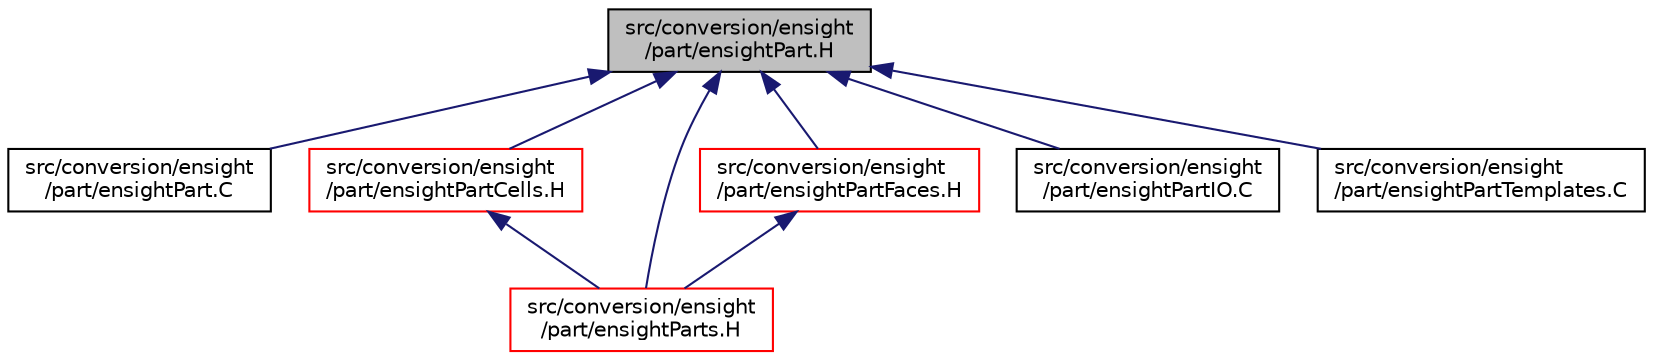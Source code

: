 digraph "src/conversion/ensight/part/ensightPart.H"
{
  bgcolor="transparent";
  edge [fontname="Helvetica",fontsize="10",labelfontname="Helvetica",labelfontsize="10"];
  node [fontname="Helvetica",fontsize="10",shape=record];
  Node240 [label="src/conversion/ensight\l/part/ensightPart.H",height=0.2,width=0.4,color="black", fillcolor="grey75", style="filled", fontcolor="black"];
  Node240 -> Node241 [dir="back",color="midnightblue",fontsize="10",style="solid",fontname="Helvetica"];
  Node241 [label="src/conversion/ensight\l/part/ensightPart.C",height=0.2,width=0.4,color="black",URL="$a00149.html"];
  Node240 -> Node242 [dir="back",color="midnightblue",fontsize="10",style="solid",fontname="Helvetica"];
  Node242 [label="src/conversion/ensight\l/part/ensightPartCells.H",height=0.2,width=0.4,color="red",URL="$a00158.html"];
  Node242 -> Node244 [dir="back",color="midnightblue",fontsize="10",style="solid",fontname="Helvetica"];
  Node244 [label="src/conversion/ensight\l/part/ensightParts.H",height=0.2,width=0.4,color="red",URL="$a00173.html"];
  Node240 -> Node247 [dir="back",color="midnightblue",fontsize="10",style="solid",fontname="Helvetica"];
  Node247 [label="src/conversion/ensight\l/part/ensightPartFaces.H",height=0.2,width=0.4,color="red",URL="$a00164.html"];
  Node247 -> Node244 [dir="back",color="midnightblue",fontsize="10",style="solid",fontname="Helvetica"];
  Node240 -> Node250 [dir="back",color="midnightblue",fontsize="10",style="solid",fontname="Helvetica"];
  Node250 [label="src/conversion/ensight\l/part/ensightPartIO.C",height=0.2,width=0.4,color="black",URL="$a00167.html",tooltip="Output for ensightPart. "];
  Node240 -> Node244 [dir="back",color="midnightblue",fontsize="10",style="solid",fontname="Helvetica"];
  Node240 -> Node251 [dir="back",color="midnightblue",fontsize="10",style="solid",fontname="Helvetica"];
  Node251 [label="src/conversion/ensight\l/part/ensightPartTemplates.C",height=0.2,width=0.4,color="black",URL="$a00179.html",tooltip="Template to write generalized field components. "];
}
